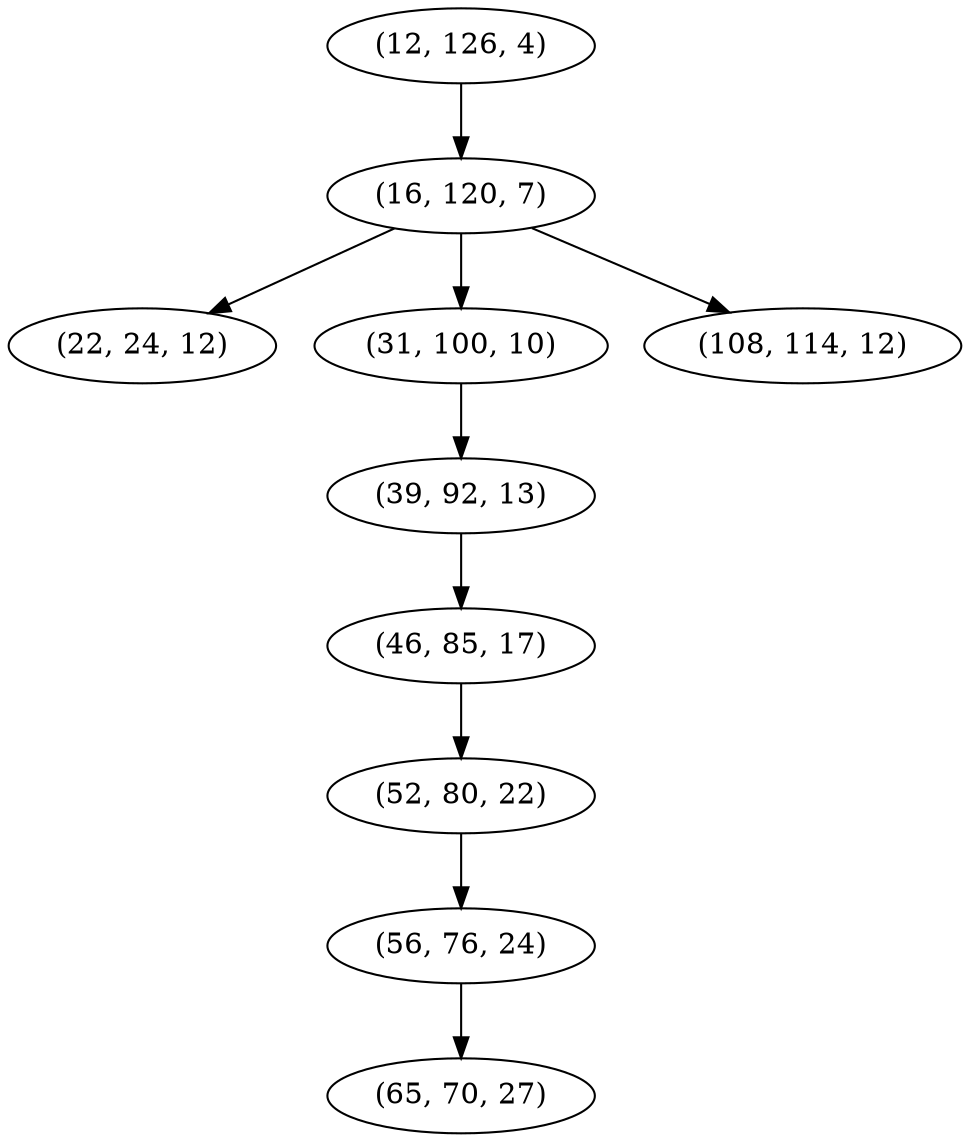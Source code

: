 digraph tree {
    "(12, 126, 4)";
    "(16, 120, 7)";
    "(22, 24, 12)";
    "(31, 100, 10)";
    "(39, 92, 13)";
    "(46, 85, 17)";
    "(52, 80, 22)";
    "(56, 76, 24)";
    "(65, 70, 27)";
    "(108, 114, 12)";
    "(12, 126, 4)" -> "(16, 120, 7)";
    "(16, 120, 7)" -> "(22, 24, 12)";
    "(16, 120, 7)" -> "(31, 100, 10)";
    "(16, 120, 7)" -> "(108, 114, 12)";
    "(31, 100, 10)" -> "(39, 92, 13)";
    "(39, 92, 13)" -> "(46, 85, 17)";
    "(46, 85, 17)" -> "(52, 80, 22)";
    "(52, 80, 22)" -> "(56, 76, 24)";
    "(56, 76, 24)" -> "(65, 70, 27)";
}

